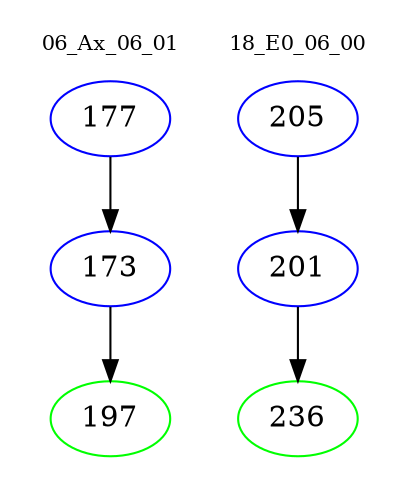 digraph{
subgraph cluster_0 {
color = white
label = "06_Ax_06_01";
fontsize=10;
T0_177 [label="177", color="blue"]
T0_177 -> T0_173 [color="black"]
T0_173 [label="173", color="blue"]
T0_173 -> T0_197 [color="black"]
T0_197 [label="197", color="green"]
}
subgraph cluster_1 {
color = white
label = "18_E0_06_00";
fontsize=10;
T1_205 [label="205", color="blue"]
T1_205 -> T1_201 [color="black"]
T1_201 [label="201", color="blue"]
T1_201 -> T1_236 [color="black"]
T1_236 [label="236", color="green"]
}
}
